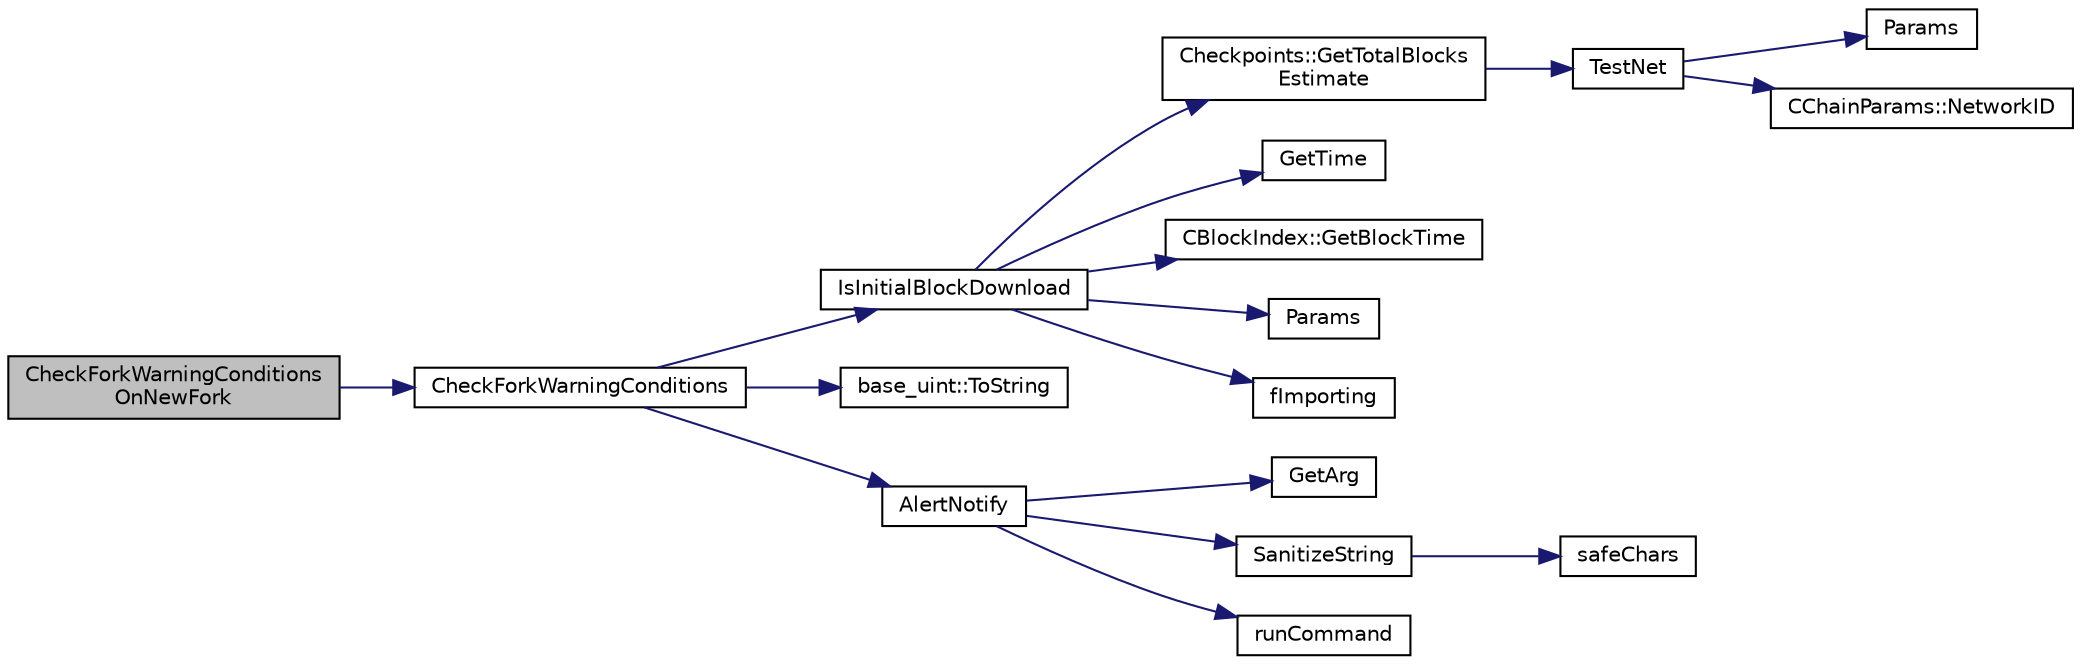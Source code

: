 digraph "CheckForkWarningConditionsOnNewFork"
{
  edge [fontname="Helvetica",fontsize="10",labelfontname="Helvetica",labelfontsize="10"];
  node [fontname="Helvetica",fontsize="10",shape=record];
  rankdir="LR";
  Node1726 [label="CheckForkWarningConditions\lOnNewFork",height=0.2,width=0.4,color="black", fillcolor="grey75", style="filled", fontcolor="black"];
  Node1726 -> Node1727 [color="midnightblue",fontsize="10",style="solid",fontname="Helvetica"];
  Node1727 [label="CheckForkWarningConditions",height=0.2,width=0.4,color="black", fillcolor="white", style="filled",URL="$dd/d7d/validation_8cpp.html#acb209b9d0e17f884e1fe6c8ee14ebc79"];
  Node1727 -> Node1728 [color="midnightblue",fontsize="10",style="solid",fontname="Helvetica"];
  Node1728 [label="IsInitialBlockDownload",height=0.2,width=0.4,color="black", fillcolor="white", style="filled",URL="$dd/d7d/validation_8cpp.html#a5edcd96316574fd4a7f3ae0922a5cfd6",tooltip="Check whether we are doing an initial block download (synchronizing from disk or network) ..."];
  Node1728 -> Node1729 [color="midnightblue",fontsize="10",style="solid",fontname="Helvetica"];
  Node1729 [label="Checkpoints::GetTotalBlocks\lEstimate",height=0.2,width=0.4,color="black", fillcolor="white", style="filled",URL="$d5/d46/namespace_checkpoints.html#ac4dc0a0ba00009be52fee3eef694c2c0"];
  Node1729 -> Node1730 [color="midnightblue",fontsize="10",style="solid",fontname="Helvetica"];
  Node1730 [label="TestNet",height=0.2,width=0.4,color="black", fillcolor="white", style="filled",URL="$d7/ddb/chainparams_8h.html#abc8c1af875107f5eac0f327bd3b8363d"];
  Node1730 -> Node1731 [color="midnightblue",fontsize="10",style="solid",fontname="Helvetica"];
  Node1731 [label="Params",height=0.2,width=0.4,color="black", fillcolor="white", style="filled",URL="$d7/ddb/chainparams_8h.html#ace5c5b706d71a324a417dd2db394fd4a",tooltip="Return the currently selected parameters. "];
  Node1730 -> Node1732 [color="midnightblue",fontsize="10",style="solid",fontname="Helvetica"];
  Node1732 [label="CChainParams::NetworkID",height=0.2,width=0.4,color="black", fillcolor="white", style="filled",URL="$d1/d4f/class_c_chain_params.html#a90dc493ec0c0325c98c3ac06eb99862b"];
  Node1728 -> Node1733 [color="midnightblue",fontsize="10",style="solid",fontname="Helvetica"];
  Node1733 [label="GetTime",height=0.2,width=0.4,color="black", fillcolor="white", style="filled",URL="$df/d2d/util_8cpp.html#a46fac5fba8ba905b5f9acb364f5d8c6f"];
  Node1728 -> Node1734 [color="midnightblue",fontsize="10",style="solid",fontname="Helvetica"];
  Node1734 [label="CBlockIndex::GetBlockTime",height=0.2,width=0.4,color="black", fillcolor="white", style="filled",URL="$d3/dbd/class_c_block_index.html#a9fe0d4463c07c466f66252e8eec25f5c"];
  Node1728 -> Node1735 [color="midnightblue",fontsize="10",style="solid",fontname="Helvetica"];
  Node1735 [label="Params",height=0.2,width=0.4,color="black", fillcolor="white", style="filled",URL="$df/dbf/chainparams_8cpp.html#ace5c5b706d71a324a417dd2db394fd4a",tooltip="Return the currently selected parameters. "];
  Node1728 -> Node1736 [color="midnightblue",fontsize="10",style="solid",fontname="Helvetica"];
  Node1736 [label="fImporting",height=0.2,width=0.4,color="black", fillcolor="white", style="filled",URL="$dd/d7d/validation_8cpp.html#a30436c6f8e34f6f70217dafd009f1815"];
  Node1727 -> Node1737 [color="midnightblue",fontsize="10",style="solid",fontname="Helvetica"];
  Node1737 [label="base_uint::ToString",height=0.2,width=0.4,color="black", fillcolor="white", style="filled",URL="$da/df7/classbase__uint.html#acccba4d9d51a0c36261718ca0cbb293b"];
  Node1727 -> Node1738 [color="midnightblue",fontsize="10",style="solid",fontname="Helvetica"];
  Node1738 [label="AlertNotify",height=0.2,width=0.4,color="black", fillcolor="white", style="filled",URL="$dd/d7d/validation_8cpp.html#a2d6ce6d55bb4a2aceef2131aef536548"];
  Node1738 -> Node1739 [color="midnightblue",fontsize="10",style="solid",fontname="Helvetica"];
  Node1739 [label="GetArg",height=0.2,width=0.4,color="black", fillcolor="white", style="filled",URL="$df/d2d/util_8cpp.html#a24f685720bf40370e5bd2a192ad50cd8",tooltip="Return string argument or default value. "];
  Node1738 -> Node1740 [color="midnightblue",fontsize="10",style="solid",fontname="Helvetica"];
  Node1740 [label="SanitizeString",height=0.2,width=0.4,color="black", fillcolor="white", style="filled",URL="$df/d2d/util_8cpp.html#ae204f01eeaadc5a85015a51f369a8356"];
  Node1740 -> Node1741 [color="midnightblue",fontsize="10",style="solid",fontname="Helvetica"];
  Node1741 [label="safeChars",height=0.2,width=0.4,color="black", fillcolor="white", style="filled",URL="$df/d2d/util_8cpp.html#a6d092bd7c79da717e183a52d90e0e61f"];
  Node1738 -> Node1742 [color="midnightblue",fontsize="10",style="solid",fontname="Helvetica"];
  Node1742 [label="runCommand",height=0.2,width=0.4,color="black", fillcolor="white", style="filled",URL="$df/d2d/util_8cpp.html#adf94c00a5ac719c92a2f1bb2f8b2167f"];
}
